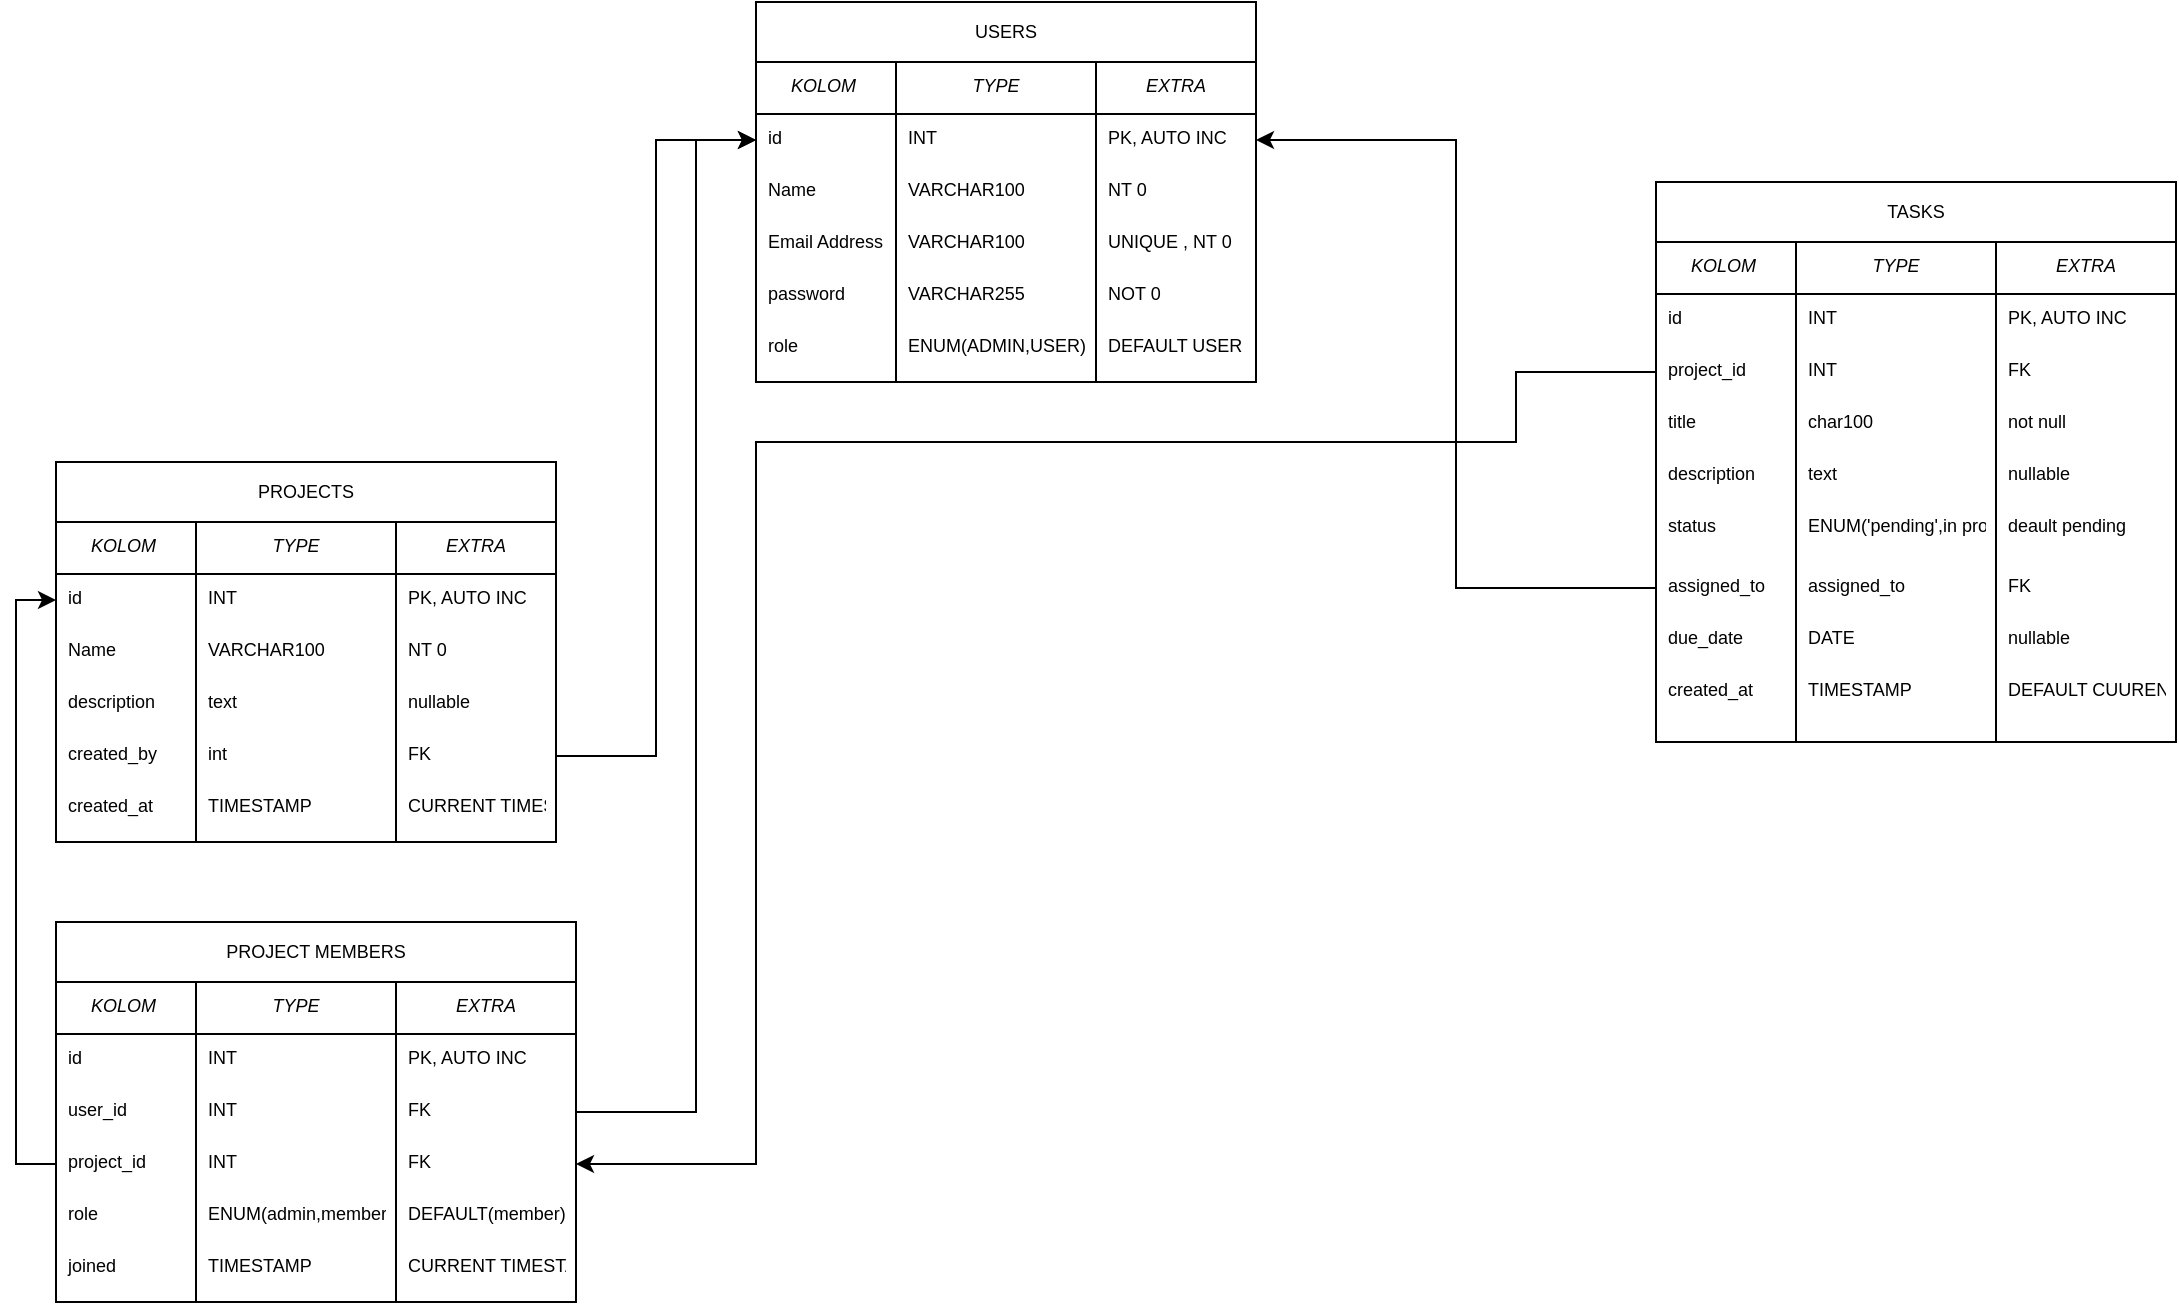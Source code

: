 <mxfile version="25.0.3">
  <diagram id="C5RBs43oDa-KdzZeNtuy" name="Page-1">
    <mxGraphModel dx="1221" dy="759" grid="1" gridSize="10" guides="1" tooltips="1" connect="1" arrows="1" fold="1" page="1" pageScale="1" pageWidth="1169" pageHeight="827" math="0" shadow="0">
      <root>
        <mxCell id="WIyWlLk6GJQsqaUBKTNV-0" />
        <mxCell id="WIyWlLk6GJQsqaUBKTNV-1" parent="WIyWlLk6GJQsqaUBKTNV-0" />
        <mxCell id="zkfFHV4jXpPFQw0GAbJ--0" value="KOLOM " style="swimlane;fontStyle=2;align=center;verticalAlign=top;childLayout=stackLayout;horizontal=1;startSize=26;horizontalStack=0;resizeParent=1;resizeLast=0;collapsible=1;marginBottom=0;rounded=0;shadow=0;strokeWidth=1;fontSize=9;" parent="WIyWlLk6GJQsqaUBKTNV-1" vertex="1">
          <mxGeometry x="400" y="30" width="70" height="160" as="geometry">
            <mxRectangle x="230" y="140" width="160" height="26" as="alternateBounds" />
          </mxGeometry>
        </mxCell>
        <mxCell id="zkfFHV4jXpPFQw0GAbJ--2" value="id " style="text;align=left;verticalAlign=top;spacingLeft=4;spacingRight=4;overflow=hidden;rotatable=0;points=[[0,0.5],[1,0.5]];portConstraint=eastwest;rounded=0;shadow=0;html=0;fontSize=9;" parent="zkfFHV4jXpPFQw0GAbJ--0" vertex="1">
          <mxGeometry y="26" width="70" height="26" as="geometry" />
        </mxCell>
        <mxCell id="zkfFHV4jXpPFQw0GAbJ--1" value="Name" style="text;align=left;verticalAlign=top;spacingLeft=4;spacingRight=4;overflow=hidden;rotatable=0;points=[[0,0.5],[1,0.5]];portConstraint=eastwest;fontSize=9;" parent="zkfFHV4jXpPFQw0GAbJ--0" vertex="1">
          <mxGeometry y="52" width="70" height="26" as="geometry" />
        </mxCell>
        <mxCell id="zkfFHV4jXpPFQw0GAbJ--3" value="Email Address" style="text;align=left;verticalAlign=top;spacingLeft=4;spacingRight=4;overflow=hidden;rotatable=0;points=[[0,0.5],[1,0.5]];portConstraint=eastwest;rounded=0;shadow=0;html=0;fontSize=9;" parent="zkfFHV4jXpPFQw0GAbJ--0" vertex="1">
          <mxGeometry y="78" width="70" height="26" as="geometry" />
        </mxCell>
        <mxCell id="ckDCzY7KDUUQny6tUM5s-1" value="password" style="text;align=left;verticalAlign=top;spacingLeft=4;spacingRight=4;overflow=hidden;rotatable=0;points=[[0,0.5],[1,0.5]];portConstraint=eastwest;rounded=0;shadow=0;html=0;fontSize=9;" parent="zkfFHV4jXpPFQw0GAbJ--0" vertex="1">
          <mxGeometry y="104" width="70" height="26" as="geometry" />
        </mxCell>
        <mxCell id="ckDCzY7KDUUQny6tUM5s-2" value="role" style="text;align=left;verticalAlign=top;spacingLeft=4;spacingRight=4;overflow=hidden;rotatable=0;points=[[0,0.5],[1,0.5]];portConstraint=eastwest;rounded=0;shadow=0;html=0;fontSize=9;" parent="zkfFHV4jXpPFQw0GAbJ--0" vertex="1">
          <mxGeometry y="130" width="70" height="30" as="geometry" />
        </mxCell>
        <mxCell id="ckDCzY7KDUUQny6tUM5s-4" value="TYPE" style="swimlane;fontStyle=2;align=center;verticalAlign=top;childLayout=stackLayout;horizontal=1;startSize=26;horizontalStack=0;resizeParent=1;resizeLast=0;collapsible=1;marginBottom=0;rounded=0;shadow=0;strokeWidth=1;fontSize=9;" parent="WIyWlLk6GJQsqaUBKTNV-1" vertex="1">
          <mxGeometry x="470" y="30" width="100" height="160" as="geometry">
            <mxRectangle x="190" y="30" width="160" height="26" as="alternateBounds" />
          </mxGeometry>
        </mxCell>
        <mxCell id="ckDCzY7KDUUQny6tUM5s-5" value="INT" style="text;align=left;verticalAlign=top;spacingLeft=4;spacingRight=4;overflow=hidden;rotatable=0;points=[[0,0.5],[1,0.5]];portConstraint=eastwest;fontSize=9;" parent="ckDCzY7KDUUQny6tUM5s-4" vertex="1">
          <mxGeometry y="26" width="100" height="26" as="geometry" />
        </mxCell>
        <mxCell id="ckDCzY7KDUUQny6tUM5s-6" value="VARCHAR100" style="text;align=left;verticalAlign=top;spacingLeft=4;spacingRight=4;overflow=hidden;rotatable=0;points=[[0,0.5],[1,0.5]];portConstraint=eastwest;rounded=0;shadow=0;html=0;fontSize=9;" parent="ckDCzY7KDUUQny6tUM5s-4" vertex="1">
          <mxGeometry y="52" width="100" height="26" as="geometry" />
        </mxCell>
        <mxCell id="ckDCzY7KDUUQny6tUM5s-7" value="VARCHAR100" style="text;align=left;verticalAlign=top;spacingLeft=4;spacingRight=4;overflow=hidden;rotatable=0;points=[[0,0.5],[1,0.5]];portConstraint=eastwest;rounded=0;shadow=0;html=0;fontSize=9;" parent="ckDCzY7KDUUQny6tUM5s-4" vertex="1">
          <mxGeometry y="78" width="100" height="26" as="geometry" />
        </mxCell>
        <mxCell id="ckDCzY7KDUUQny6tUM5s-9" value="VARCHAR255" style="text;align=left;verticalAlign=top;spacingLeft=4;spacingRight=4;overflow=hidden;rotatable=0;points=[[0,0.5],[1,0.5]];portConstraint=eastwest;rounded=0;shadow=0;html=0;fontSize=9;" parent="ckDCzY7KDUUQny6tUM5s-4" vertex="1">
          <mxGeometry y="104" width="100" height="26" as="geometry" />
        </mxCell>
        <mxCell id="ckDCzY7KDUUQny6tUM5s-10" value="ENUM(ADMIN,USER)" style="text;align=left;verticalAlign=top;spacingLeft=4;spacingRight=4;overflow=hidden;rotatable=0;points=[[0,0.5],[1,0.5]];portConstraint=eastwest;rounded=0;shadow=0;html=0;fontSize=9;" parent="ckDCzY7KDUUQny6tUM5s-4" vertex="1">
          <mxGeometry y="130" width="100" height="26" as="geometry" />
        </mxCell>
        <mxCell id="ckDCzY7KDUUQny6tUM5s-12" value="USERS" style="rounded=0;whiteSpace=wrap;html=1;fontSize=9;" parent="WIyWlLk6GJQsqaUBKTNV-1" vertex="1">
          <mxGeometry x="400" width="250" height="30" as="geometry" />
        </mxCell>
        <mxCell id="ckDCzY7KDUUQny6tUM5s-13" value="EXTRA" style="swimlane;fontStyle=2;align=center;verticalAlign=top;childLayout=stackLayout;horizontal=1;startSize=26;horizontalStack=0;resizeParent=1;resizeLast=0;collapsible=1;marginBottom=0;rounded=0;shadow=0;strokeWidth=1;fontSize=9;" parent="WIyWlLk6GJQsqaUBKTNV-1" vertex="1">
          <mxGeometry x="570" y="30" width="80" height="160" as="geometry">
            <mxRectangle x="190" y="30" width="160" height="26" as="alternateBounds" />
          </mxGeometry>
        </mxCell>
        <mxCell id="ckDCzY7KDUUQny6tUM5s-14" value="PK, AUTO INC " style="text;align=left;verticalAlign=top;spacingLeft=4;spacingRight=4;overflow=hidden;rotatable=0;points=[[0,0.5],[1,0.5]];portConstraint=eastwest;fontSize=9;" parent="ckDCzY7KDUUQny6tUM5s-13" vertex="1">
          <mxGeometry y="26" width="80" height="26" as="geometry" />
        </mxCell>
        <mxCell id="ckDCzY7KDUUQny6tUM5s-15" value="NT 0" style="text;align=left;verticalAlign=top;spacingLeft=4;spacingRight=4;overflow=hidden;rotatable=0;points=[[0,0.5],[1,0.5]];portConstraint=eastwest;rounded=0;shadow=0;html=0;fontSize=9;" parent="ckDCzY7KDUUQny6tUM5s-13" vertex="1">
          <mxGeometry y="52" width="80" height="26" as="geometry" />
        </mxCell>
        <mxCell id="ckDCzY7KDUUQny6tUM5s-16" value="UNIQUE , NT 0" style="text;align=left;verticalAlign=top;spacingLeft=4;spacingRight=4;overflow=hidden;rotatable=0;points=[[0,0.5],[1,0.5]];portConstraint=eastwest;rounded=0;shadow=0;html=0;fontSize=9;" parent="ckDCzY7KDUUQny6tUM5s-13" vertex="1">
          <mxGeometry y="78" width="80" height="26" as="geometry" />
        </mxCell>
        <mxCell id="ckDCzY7KDUUQny6tUM5s-17" value="NOT 0" style="text;align=left;verticalAlign=top;spacingLeft=4;spacingRight=4;overflow=hidden;rotatable=0;points=[[0,0.5],[1,0.5]];portConstraint=eastwest;rounded=0;shadow=0;html=0;fontSize=9;" parent="ckDCzY7KDUUQny6tUM5s-13" vertex="1">
          <mxGeometry y="104" width="80" height="26" as="geometry" />
        </mxCell>
        <mxCell id="ckDCzY7KDUUQny6tUM5s-18" value="DEFAULT USER" style="text;align=left;verticalAlign=top;spacingLeft=4;spacingRight=4;overflow=hidden;rotatable=0;points=[[0,0.5],[1,0.5]];portConstraint=eastwest;rounded=0;shadow=0;html=0;fontSize=9;" parent="ckDCzY7KDUUQny6tUM5s-13" vertex="1">
          <mxGeometry y="130" width="80" height="26" as="geometry" />
        </mxCell>
        <mxCell id="ckDCzY7KDUUQny6tUM5s-19" value="KOLOM " style="swimlane;fontStyle=2;align=center;verticalAlign=top;childLayout=stackLayout;horizontal=1;startSize=26;horizontalStack=0;resizeParent=1;resizeLast=0;collapsible=1;marginBottom=0;rounded=0;shadow=0;strokeWidth=1;fontSize=9;" parent="WIyWlLk6GJQsqaUBKTNV-1" vertex="1">
          <mxGeometry x="50" y="260" width="70" height="160" as="geometry">
            <mxRectangle x="230" y="140" width="160" height="26" as="alternateBounds" />
          </mxGeometry>
        </mxCell>
        <mxCell id="ckDCzY7KDUUQny6tUM5s-20" value="id " style="text;align=left;verticalAlign=top;spacingLeft=4;spacingRight=4;overflow=hidden;rotatable=0;points=[[0,0.5],[1,0.5]];portConstraint=eastwest;rounded=0;shadow=0;html=0;fontSize=9;" parent="ckDCzY7KDUUQny6tUM5s-19" vertex="1">
          <mxGeometry y="26" width="70" height="26" as="geometry" />
        </mxCell>
        <mxCell id="ckDCzY7KDUUQny6tUM5s-21" value="Name" style="text;align=left;verticalAlign=top;spacingLeft=4;spacingRight=4;overflow=hidden;rotatable=0;points=[[0,0.5],[1,0.5]];portConstraint=eastwest;fontSize=9;" parent="ckDCzY7KDUUQny6tUM5s-19" vertex="1">
          <mxGeometry y="52" width="70" height="26" as="geometry" />
        </mxCell>
        <mxCell id="ckDCzY7KDUUQny6tUM5s-22" value="description" style="text;align=left;verticalAlign=top;spacingLeft=4;spacingRight=4;overflow=hidden;rotatable=0;points=[[0,0.5],[1,0.5]];portConstraint=eastwest;rounded=0;shadow=0;html=0;fontSize=9;" parent="ckDCzY7KDUUQny6tUM5s-19" vertex="1">
          <mxGeometry y="78" width="70" height="26" as="geometry" />
        </mxCell>
        <mxCell id="ckDCzY7KDUUQny6tUM5s-23" value="created_by" style="text;align=left;verticalAlign=top;spacingLeft=4;spacingRight=4;overflow=hidden;rotatable=0;points=[[0,0.5],[1,0.5]];portConstraint=eastwest;rounded=0;shadow=0;html=0;fontSize=9;" parent="ckDCzY7KDUUQny6tUM5s-19" vertex="1">
          <mxGeometry y="104" width="70" height="26" as="geometry" />
        </mxCell>
        <mxCell id="ckDCzY7KDUUQny6tUM5s-24" value="created_at" style="text;align=left;verticalAlign=top;spacingLeft=4;spacingRight=4;overflow=hidden;rotatable=0;points=[[0,0.5],[1,0.5]];portConstraint=eastwest;rounded=0;shadow=0;html=0;fontSize=9;" parent="ckDCzY7KDUUQny6tUM5s-19" vertex="1">
          <mxGeometry y="130" width="70" height="30" as="geometry" />
        </mxCell>
        <mxCell id="ckDCzY7KDUUQny6tUM5s-25" value="TYPE" style="swimlane;fontStyle=2;align=center;verticalAlign=top;childLayout=stackLayout;horizontal=1;startSize=26;horizontalStack=0;resizeParent=1;resizeLast=0;collapsible=1;marginBottom=0;rounded=0;shadow=0;strokeWidth=1;fontSize=9;" parent="WIyWlLk6GJQsqaUBKTNV-1" vertex="1">
          <mxGeometry x="120" y="260" width="100" height="160" as="geometry">
            <mxRectangle x="190" y="30" width="160" height="26" as="alternateBounds" />
          </mxGeometry>
        </mxCell>
        <mxCell id="ckDCzY7KDUUQny6tUM5s-26" value="INT" style="text;align=left;verticalAlign=top;spacingLeft=4;spacingRight=4;overflow=hidden;rotatable=0;points=[[0,0.5],[1,0.5]];portConstraint=eastwest;fontSize=9;" parent="ckDCzY7KDUUQny6tUM5s-25" vertex="1">
          <mxGeometry y="26" width="100" height="26" as="geometry" />
        </mxCell>
        <mxCell id="ckDCzY7KDUUQny6tUM5s-27" value="VARCHAR100" style="text;align=left;verticalAlign=top;spacingLeft=4;spacingRight=4;overflow=hidden;rotatable=0;points=[[0,0.5],[1,0.5]];portConstraint=eastwest;rounded=0;shadow=0;html=0;fontSize=9;" parent="ckDCzY7KDUUQny6tUM5s-25" vertex="1">
          <mxGeometry y="52" width="100" height="26" as="geometry" />
        </mxCell>
        <mxCell id="ckDCzY7KDUUQny6tUM5s-28" value="text" style="text;align=left;verticalAlign=top;spacingLeft=4;spacingRight=4;overflow=hidden;rotatable=0;points=[[0,0.5],[1,0.5]];portConstraint=eastwest;rounded=0;shadow=0;html=0;fontSize=9;" parent="ckDCzY7KDUUQny6tUM5s-25" vertex="1">
          <mxGeometry y="78" width="100" height="26" as="geometry" />
        </mxCell>
        <mxCell id="ckDCzY7KDUUQny6tUM5s-29" value="int" style="text;align=left;verticalAlign=top;spacingLeft=4;spacingRight=4;overflow=hidden;rotatable=0;points=[[0,0.5],[1,0.5]];portConstraint=eastwest;rounded=0;shadow=0;html=0;fontSize=9;" parent="ckDCzY7KDUUQny6tUM5s-25" vertex="1">
          <mxGeometry y="104" width="100" height="26" as="geometry" />
        </mxCell>
        <mxCell id="ckDCzY7KDUUQny6tUM5s-30" value="TIMESTAMP" style="text;align=left;verticalAlign=top;spacingLeft=4;spacingRight=4;overflow=hidden;rotatable=0;points=[[0,0.5],[1,0.5]];portConstraint=eastwest;rounded=0;shadow=0;html=0;fontSize=9;" parent="ckDCzY7KDUUQny6tUM5s-25" vertex="1">
          <mxGeometry y="130" width="100" height="26" as="geometry" />
        </mxCell>
        <mxCell id="ckDCzY7KDUUQny6tUM5s-31" value="PROJECTS" style="rounded=0;whiteSpace=wrap;html=1;fontSize=9;" parent="WIyWlLk6GJQsqaUBKTNV-1" vertex="1">
          <mxGeometry x="50" y="230" width="250" height="30" as="geometry" />
        </mxCell>
        <mxCell id="ckDCzY7KDUUQny6tUM5s-32" value="EXTRA" style="swimlane;fontStyle=2;align=center;verticalAlign=top;childLayout=stackLayout;horizontal=1;startSize=26;horizontalStack=0;resizeParent=1;resizeLast=0;collapsible=1;marginBottom=0;rounded=0;shadow=0;strokeWidth=1;fontSize=9;" parent="WIyWlLk6GJQsqaUBKTNV-1" vertex="1">
          <mxGeometry x="220" y="260" width="80" height="160" as="geometry">
            <mxRectangle x="190" y="30" width="160" height="26" as="alternateBounds" />
          </mxGeometry>
        </mxCell>
        <mxCell id="ckDCzY7KDUUQny6tUM5s-33" value="PK, AUTO INC " style="text;align=left;verticalAlign=top;spacingLeft=4;spacingRight=4;overflow=hidden;rotatable=0;points=[[0,0.5],[1,0.5]];portConstraint=eastwest;fontSize=9;" parent="ckDCzY7KDUUQny6tUM5s-32" vertex="1">
          <mxGeometry y="26" width="80" height="26" as="geometry" />
        </mxCell>
        <mxCell id="ckDCzY7KDUUQny6tUM5s-34" value="NT 0" style="text;align=left;verticalAlign=top;spacingLeft=4;spacingRight=4;overflow=hidden;rotatable=0;points=[[0,0.5],[1,0.5]];portConstraint=eastwest;rounded=0;shadow=0;html=0;fontSize=9;" parent="ckDCzY7KDUUQny6tUM5s-32" vertex="1">
          <mxGeometry y="52" width="80" height="26" as="geometry" />
        </mxCell>
        <mxCell id="ckDCzY7KDUUQny6tUM5s-35" value="nullable" style="text;align=left;verticalAlign=top;spacingLeft=4;spacingRight=4;overflow=hidden;rotatable=0;points=[[0,0.5],[1,0.5]];portConstraint=eastwest;rounded=0;shadow=0;html=0;fontSize=9;" parent="ckDCzY7KDUUQny6tUM5s-32" vertex="1">
          <mxGeometry y="78" width="80" height="26" as="geometry" />
        </mxCell>
        <mxCell id="ckDCzY7KDUUQny6tUM5s-36" value="FK" style="text;align=left;verticalAlign=top;spacingLeft=4;spacingRight=4;overflow=hidden;rotatable=0;points=[[0,0.5],[1,0.5]];portConstraint=eastwest;rounded=0;shadow=0;html=0;fontSize=9;" parent="ckDCzY7KDUUQny6tUM5s-32" vertex="1">
          <mxGeometry y="104" width="80" height="26" as="geometry" />
        </mxCell>
        <mxCell id="ckDCzY7KDUUQny6tUM5s-37" value="CURRENT TIMESTAMP" style="text;align=left;verticalAlign=top;spacingLeft=4;spacingRight=4;overflow=hidden;rotatable=0;points=[[0,0.5],[1,0.5]];portConstraint=eastwest;rounded=0;shadow=0;html=0;fontSize=9;" parent="ckDCzY7KDUUQny6tUM5s-32" vertex="1">
          <mxGeometry y="130" width="80" height="26" as="geometry" />
        </mxCell>
        <mxCell id="ckDCzY7KDUUQny6tUM5s-38" style="edgeStyle=orthogonalEdgeStyle;rounded=0;orthogonalLoop=1;jettySize=auto;html=1;exitX=1;exitY=0.5;exitDx=0;exitDy=0;entryX=0;entryY=0.5;entryDx=0;entryDy=0;" parent="WIyWlLk6GJQsqaUBKTNV-1" source="ckDCzY7KDUUQny6tUM5s-36" target="zkfFHV4jXpPFQw0GAbJ--2" edge="1">
          <mxGeometry relative="1" as="geometry" />
        </mxCell>
        <mxCell id="MGGpjSPOR5STw83qE6HU-0" value="KOLOM " style="swimlane;fontStyle=2;align=center;verticalAlign=top;childLayout=stackLayout;horizontal=1;startSize=26;horizontalStack=0;resizeParent=1;resizeLast=0;collapsible=1;marginBottom=0;rounded=0;shadow=0;strokeWidth=1;fontSize=9;" parent="WIyWlLk6GJQsqaUBKTNV-1" vertex="1">
          <mxGeometry x="50" y="490" width="70" height="160" as="geometry">
            <mxRectangle x="230" y="140" width="160" height="26" as="alternateBounds" />
          </mxGeometry>
        </mxCell>
        <mxCell id="MGGpjSPOR5STw83qE6HU-1" value="id " style="text;align=left;verticalAlign=top;spacingLeft=4;spacingRight=4;overflow=hidden;rotatable=0;points=[[0,0.5],[1,0.5]];portConstraint=eastwest;rounded=0;shadow=0;html=0;fontSize=9;" parent="MGGpjSPOR5STw83qE6HU-0" vertex="1">
          <mxGeometry y="26" width="70" height="26" as="geometry" />
        </mxCell>
        <mxCell id="MGGpjSPOR5STw83qE6HU-2" value="user_id" style="text;align=left;verticalAlign=top;spacingLeft=4;spacingRight=4;overflow=hidden;rotatable=0;points=[[0,0.5],[1,0.5]];portConstraint=eastwest;fontSize=9;" parent="MGGpjSPOR5STw83qE6HU-0" vertex="1">
          <mxGeometry y="52" width="70" height="26" as="geometry" />
        </mxCell>
        <mxCell id="MGGpjSPOR5STw83qE6HU-3" value="project_id" style="text;align=left;verticalAlign=top;spacingLeft=4;spacingRight=4;overflow=hidden;rotatable=0;points=[[0,0.5],[1,0.5]];portConstraint=eastwest;rounded=0;shadow=0;html=0;fontSize=9;" parent="MGGpjSPOR5STw83qE6HU-0" vertex="1">
          <mxGeometry y="78" width="70" height="26" as="geometry" />
        </mxCell>
        <mxCell id="MGGpjSPOR5STw83qE6HU-4" value="role" style="text;align=left;verticalAlign=top;spacingLeft=4;spacingRight=4;overflow=hidden;rotatable=0;points=[[0,0.5],[1,0.5]];portConstraint=eastwest;rounded=0;shadow=0;html=0;fontSize=9;" parent="MGGpjSPOR5STw83qE6HU-0" vertex="1">
          <mxGeometry y="104" width="70" height="26" as="geometry" />
        </mxCell>
        <mxCell id="MGGpjSPOR5STw83qE6HU-5" value="joined" style="text;align=left;verticalAlign=top;spacingLeft=4;spacingRight=4;overflow=hidden;rotatable=0;points=[[0,0.5],[1,0.5]];portConstraint=eastwest;rounded=0;shadow=0;html=0;fontSize=9;" parent="MGGpjSPOR5STw83qE6HU-0" vertex="1">
          <mxGeometry y="130" width="70" height="30" as="geometry" />
        </mxCell>
        <mxCell id="MGGpjSPOR5STw83qE6HU-6" value="TYPE" style="swimlane;fontStyle=2;align=center;verticalAlign=top;childLayout=stackLayout;horizontal=1;startSize=26;horizontalStack=0;resizeParent=1;resizeLast=0;collapsible=1;marginBottom=0;rounded=0;shadow=0;strokeWidth=1;fontSize=9;" parent="WIyWlLk6GJQsqaUBKTNV-1" vertex="1">
          <mxGeometry x="120" y="490" width="100" height="160" as="geometry">
            <mxRectangle x="190" y="30" width="160" height="26" as="alternateBounds" />
          </mxGeometry>
        </mxCell>
        <mxCell id="MGGpjSPOR5STw83qE6HU-7" value="INT" style="text;align=left;verticalAlign=top;spacingLeft=4;spacingRight=4;overflow=hidden;rotatable=0;points=[[0,0.5],[1,0.5]];portConstraint=eastwest;fontSize=9;" parent="MGGpjSPOR5STw83qE6HU-6" vertex="1">
          <mxGeometry y="26" width="100" height="26" as="geometry" />
        </mxCell>
        <mxCell id="MGGpjSPOR5STw83qE6HU-8" value="INT" style="text;align=left;verticalAlign=top;spacingLeft=4;spacingRight=4;overflow=hidden;rotatable=0;points=[[0,0.5],[1,0.5]];portConstraint=eastwest;rounded=0;shadow=0;html=0;fontSize=9;" parent="MGGpjSPOR5STw83qE6HU-6" vertex="1">
          <mxGeometry y="52" width="100" height="26" as="geometry" />
        </mxCell>
        <mxCell id="MGGpjSPOR5STw83qE6HU-9" value="INT" style="text;align=left;verticalAlign=top;spacingLeft=4;spacingRight=4;overflow=hidden;rotatable=0;points=[[0,0.5],[1,0.5]];portConstraint=eastwest;rounded=0;shadow=0;html=0;fontSize=9;" parent="MGGpjSPOR5STw83qE6HU-6" vertex="1">
          <mxGeometry y="78" width="100" height="26" as="geometry" />
        </mxCell>
        <mxCell id="MGGpjSPOR5STw83qE6HU-10" value="ENUM(admin,member)" style="text;align=left;verticalAlign=top;spacingLeft=4;spacingRight=4;overflow=hidden;rotatable=0;points=[[0,0.5],[1,0.5]];portConstraint=eastwest;rounded=0;shadow=0;html=0;fontSize=9;" parent="MGGpjSPOR5STw83qE6HU-6" vertex="1">
          <mxGeometry y="104" width="100" height="26" as="geometry" />
        </mxCell>
        <mxCell id="MGGpjSPOR5STw83qE6HU-11" value="TIMESTAMP" style="text;align=left;verticalAlign=top;spacingLeft=4;spacingRight=4;overflow=hidden;rotatable=0;points=[[0,0.5],[1,0.5]];portConstraint=eastwest;rounded=0;shadow=0;html=0;fontSize=9;" parent="MGGpjSPOR5STw83qE6HU-6" vertex="1">
          <mxGeometry y="130" width="100" height="26" as="geometry" />
        </mxCell>
        <mxCell id="MGGpjSPOR5STw83qE6HU-12" value="PROJECT MEMBERS" style="rounded=0;whiteSpace=wrap;html=1;fontSize=9;" parent="WIyWlLk6GJQsqaUBKTNV-1" vertex="1">
          <mxGeometry x="50" y="460" width="260" height="30" as="geometry" />
        </mxCell>
        <mxCell id="MGGpjSPOR5STw83qE6HU-13" value="EXTRA" style="swimlane;fontStyle=2;align=center;verticalAlign=top;childLayout=stackLayout;horizontal=1;startSize=26;horizontalStack=0;resizeParent=1;resizeLast=0;collapsible=1;marginBottom=0;rounded=0;shadow=0;strokeWidth=1;fontSize=9;" parent="WIyWlLk6GJQsqaUBKTNV-1" vertex="1">
          <mxGeometry x="220" y="490" width="90" height="160" as="geometry">
            <mxRectangle x="190" y="30" width="160" height="26" as="alternateBounds" />
          </mxGeometry>
        </mxCell>
        <mxCell id="MGGpjSPOR5STw83qE6HU-14" value="PK, AUTO INC " style="text;align=left;verticalAlign=top;spacingLeft=4;spacingRight=4;overflow=hidden;rotatable=0;points=[[0,0.5],[1,0.5]];portConstraint=eastwest;fontSize=9;" parent="MGGpjSPOR5STw83qE6HU-13" vertex="1">
          <mxGeometry y="26" width="90" height="26" as="geometry" />
        </mxCell>
        <mxCell id="MGGpjSPOR5STw83qE6HU-15" value="FK" style="text;align=left;verticalAlign=top;spacingLeft=4;spacingRight=4;overflow=hidden;rotatable=0;points=[[0,0.5],[1,0.5]];portConstraint=eastwest;rounded=0;shadow=0;html=0;fontSize=9;" parent="MGGpjSPOR5STw83qE6HU-13" vertex="1">
          <mxGeometry y="52" width="90" height="26" as="geometry" />
        </mxCell>
        <mxCell id="MGGpjSPOR5STw83qE6HU-16" value="FK" style="text;align=left;verticalAlign=top;spacingLeft=4;spacingRight=4;overflow=hidden;rotatable=0;points=[[0,0.5],[1,0.5]];portConstraint=eastwest;rounded=0;shadow=0;html=0;fontSize=9;" parent="MGGpjSPOR5STw83qE6HU-13" vertex="1">
          <mxGeometry y="78" width="90" height="26" as="geometry" />
        </mxCell>
        <mxCell id="MGGpjSPOR5STw83qE6HU-17" value="DEFAULT(member)" style="text;align=left;verticalAlign=top;spacingLeft=4;spacingRight=4;overflow=hidden;rotatable=0;points=[[0,0.5],[1,0.5]];portConstraint=eastwest;rounded=0;shadow=0;html=0;fontSize=9;" parent="MGGpjSPOR5STw83qE6HU-13" vertex="1">
          <mxGeometry y="104" width="90" height="26" as="geometry" />
        </mxCell>
        <mxCell id="MGGpjSPOR5STw83qE6HU-18" value="CURRENT TIMESTAMP" style="text;align=left;verticalAlign=top;spacingLeft=4;spacingRight=4;overflow=hidden;rotatable=0;points=[[0,0.5],[1,0.5]];portConstraint=eastwest;rounded=0;shadow=0;html=0;fontSize=9;" parent="MGGpjSPOR5STw83qE6HU-13" vertex="1">
          <mxGeometry y="130" width="90" height="26" as="geometry" />
        </mxCell>
        <mxCell id="MGGpjSPOR5STw83qE6HU-19" style="edgeStyle=orthogonalEdgeStyle;rounded=0;orthogonalLoop=1;jettySize=auto;html=1;exitX=1;exitY=0.5;exitDx=0;exitDy=0;entryX=0;entryY=0.5;entryDx=0;entryDy=0;" parent="WIyWlLk6GJQsqaUBKTNV-1" source="MGGpjSPOR5STw83qE6HU-15" target="zkfFHV4jXpPFQw0GAbJ--2" edge="1">
          <mxGeometry relative="1" as="geometry">
            <Array as="points">
              <mxPoint x="370" y="555" />
              <mxPoint x="370" y="69" />
            </Array>
          </mxGeometry>
        </mxCell>
        <mxCell id="MGGpjSPOR5STw83qE6HU-20" style="edgeStyle=orthogonalEdgeStyle;rounded=0;orthogonalLoop=1;jettySize=auto;html=1;exitX=0;exitY=0.5;exitDx=0;exitDy=0;entryX=0;entryY=0.5;entryDx=0;entryDy=0;" parent="WIyWlLk6GJQsqaUBKTNV-1" source="MGGpjSPOR5STw83qE6HU-3" target="ckDCzY7KDUUQny6tUM5s-20" edge="1">
          <mxGeometry relative="1" as="geometry" />
        </mxCell>
        <mxCell id="MGGpjSPOR5STw83qE6HU-21" value="KOLOM " style="swimlane;fontStyle=2;align=center;verticalAlign=top;childLayout=stackLayout;horizontal=1;startSize=26;horizontalStack=0;resizeParent=1;resizeLast=0;collapsible=1;marginBottom=0;rounded=0;shadow=0;strokeWidth=1;fontSize=9;" parent="WIyWlLk6GJQsqaUBKTNV-1" vertex="1">
          <mxGeometry x="850" y="120" width="70" height="250" as="geometry">
            <mxRectangle x="230" y="140" width="160" height="26" as="alternateBounds" />
          </mxGeometry>
        </mxCell>
        <mxCell id="MGGpjSPOR5STw83qE6HU-22" value="id " style="text;align=left;verticalAlign=top;spacingLeft=4;spacingRight=4;overflow=hidden;rotatable=0;points=[[0,0.5],[1,0.5]];portConstraint=eastwest;rounded=0;shadow=0;html=0;fontSize=9;" parent="MGGpjSPOR5STw83qE6HU-21" vertex="1">
          <mxGeometry y="26" width="70" height="26" as="geometry" />
        </mxCell>
        <mxCell id="MGGpjSPOR5STw83qE6HU-23" value="project_id" style="text;align=left;verticalAlign=top;spacingLeft=4;spacingRight=4;overflow=hidden;rotatable=0;points=[[0,0.5],[1,0.5]];portConstraint=eastwest;fontSize=9;" parent="MGGpjSPOR5STw83qE6HU-21" vertex="1">
          <mxGeometry y="52" width="70" height="26" as="geometry" />
        </mxCell>
        <mxCell id="MGGpjSPOR5STw83qE6HU-24" value="title" style="text;align=left;verticalAlign=top;spacingLeft=4;spacingRight=4;overflow=hidden;rotatable=0;points=[[0,0.5],[1,0.5]];portConstraint=eastwest;rounded=0;shadow=0;html=0;fontSize=9;" parent="MGGpjSPOR5STw83qE6HU-21" vertex="1">
          <mxGeometry y="78" width="70" height="26" as="geometry" />
        </mxCell>
        <mxCell id="MGGpjSPOR5STw83qE6HU-25" value="description" style="text;align=left;verticalAlign=top;spacingLeft=4;spacingRight=4;overflow=hidden;rotatable=0;points=[[0,0.5],[1,0.5]];portConstraint=eastwest;rounded=0;shadow=0;html=0;fontSize=9;" parent="MGGpjSPOR5STw83qE6HU-21" vertex="1">
          <mxGeometry y="104" width="70" height="26" as="geometry" />
        </mxCell>
        <mxCell id="MGGpjSPOR5STw83qE6HU-26" value="status" style="text;align=left;verticalAlign=top;spacingLeft=4;spacingRight=4;overflow=hidden;rotatable=0;points=[[0,0.5],[1,0.5]];portConstraint=eastwest;rounded=0;shadow=0;html=0;fontSize=9;" parent="MGGpjSPOR5STw83qE6HU-21" vertex="1">
          <mxGeometry y="130" width="70" height="30" as="geometry" />
        </mxCell>
        <mxCell id="MGGpjSPOR5STw83qE6HU-42" value="assigned_to" style="text;align=left;verticalAlign=top;spacingLeft=4;spacingRight=4;overflow=hidden;rotatable=0;points=[[0,0.5],[1,0.5]];portConstraint=eastwest;rounded=0;shadow=0;html=0;fontSize=9;" parent="MGGpjSPOR5STw83qE6HU-21" vertex="1">
          <mxGeometry y="160" width="70" height="26" as="geometry" />
        </mxCell>
        <mxCell id="MGGpjSPOR5STw83qE6HU-46" value="due_date" style="text;align=left;verticalAlign=top;spacingLeft=4;spacingRight=4;overflow=hidden;rotatable=0;points=[[0,0.5],[1,0.5]];portConstraint=eastwest;rounded=0;shadow=0;html=0;fontSize=9;" parent="MGGpjSPOR5STw83qE6HU-21" vertex="1">
          <mxGeometry y="186" width="70" height="26" as="geometry" />
        </mxCell>
        <mxCell id="MGGpjSPOR5STw83qE6HU-49" value="created_at" style="text;align=left;verticalAlign=top;spacingLeft=4;spacingRight=4;overflow=hidden;rotatable=0;points=[[0,0.5],[1,0.5]];portConstraint=eastwest;rounded=0;shadow=0;html=0;fontSize=9;" parent="MGGpjSPOR5STw83qE6HU-21" vertex="1">
          <mxGeometry y="212" width="70" height="26" as="geometry" />
        </mxCell>
        <mxCell id="MGGpjSPOR5STw83qE6HU-27" value="TYPE" style="swimlane;fontStyle=2;align=center;verticalAlign=top;childLayout=stackLayout;horizontal=1;startSize=26;horizontalStack=0;resizeParent=1;resizeLast=0;collapsible=1;marginBottom=0;rounded=0;shadow=0;strokeWidth=1;fontSize=9;" parent="WIyWlLk6GJQsqaUBKTNV-1" vertex="1">
          <mxGeometry x="920" y="120" width="100" height="250" as="geometry">
            <mxRectangle x="190" y="30" width="160" height="26" as="alternateBounds" />
          </mxGeometry>
        </mxCell>
        <mxCell id="MGGpjSPOR5STw83qE6HU-28" value="INT" style="text;align=left;verticalAlign=top;spacingLeft=4;spacingRight=4;overflow=hidden;rotatable=0;points=[[0,0.5],[1,0.5]];portConstraint=eastwest;fontSize=9;" parent="MGGpjSPOR5STw83qE6HU-27" vertex="1">
          <mxGeometry y="26" width="100" height="26" as="geometry" />
        </mxCell>
        <mxCell id="MGGpjSPOR5STw83qE6HU-29" value="INT" style="text;align=left;verticalAlign=top;spacingLeft=4;spacingRight=4;overflow=hidden;rotatable=0;points=[[0,0.5],[1,0.5]];portConstraint=eastwest;rounded=0;shadow=0;html=0;fontSize=9;" parent="MGGpjSPOR5STw83qE6HU-27" vertex="1">
          <mxGeometry y="52" width="100" height="26" as="geometry" />
        </mxCell>
        <mxCell id="MGGpjSPOR5STw83qE6HU-30" value="char100" style="text;align=left;verticalAlign=top;spacingLeft=4;spacingRight=4;overflow=hidden;rotatable=0;points=[[0,0.5],[1,0.5]];portConstraint=eastwest;rounded=0;shadow=0;html=0;fontSize=9;" parent="MGGpjSPOR5STw83qE6HU-27" vertex="1">
          <mxGeometry y="78" width="100" height="26" as="geometry" />
        </mxCell>
        <mxCell id="MGGpjSPOR5STw83qE6HU-31" value="text" style="text;align=left;verticalAlign=top;spacingLeft=4;spacingRight=4;overflow=hidden;rotatable=0;points=[[0,0.5],[1,0.5]];portConstraint=eastwest;rounded=0;shadow=0;html=0;fontSize=9;" parent="MGGpjSPOR5STw83qE6HU-27" vertex="1">
          <mxGeometry y="104" width="100" height="26" as="geometry" />
        </mxCell>
        <mxCell id="MGGpjSPOR5STw83qE6HU-32" value="ENUM(&#39;pending&#39;,in progres)" style="text;align=left;verticalAlign=top;spacingLeft=4;spacingRight=4;overflow=hidden;rotatable=0;points=[[0,0.5],[1,0.5]];portConstraint=eastwest;rounded=0;shadow=0;html=0;fontSize=9;" parent="MGGpjSPOR5STw83qE6HU-27" vertex="1">
          <mxGeometry y="130" width="100" height="30" as="geometry" />
        </mxCell>
        <mxCell id="MGGpjSPOR5STw83qE6HU-43" value="assigned_to" style="text;align=left;verticalAlign=top;spacingLeft=4;spacingRight=4;overflow=hidden;rotatable=0;points=[[0,0.5],[1,0.5]];portConstraint=eastwest;rounded=0;shadow=0;html=0;fontSize=9;" parent="MGGpjSPOR5STw83qE6HU-27" vertex="1">
          <mxGeometry y="160" width="100" height="26" as="geometry" />
        </mxCell>
        <mxCell id="MGGpjSPOR5STw83qE6HU-47" value="DATE" style="text;align=left;verticalAlign=top;spacingLeft=4;spacingRight=4;overflow=hidden;rotatable=0;points=[[0,0.5],[1,0.5]];portConstraint=eastwest;rounded=0;shadow=0;html=0;fontSize=9;" parent="MGGpjSPOR5STw83qE6HU-27" vertex="1">
          <mxGeometry y="186" width="100" height="26" as="geometry" />
        </mxCell>
        <mxCell id="MGGpjSPOR5STw83qE6HU-50" value="TIMESTAMP" style="text;align=left;verticalAlign=top;spacingLeft=4;spacingRight=4;overflow=hidden;rotatable=0;points=[[0,0.5],[1,0.5]];portConstraint=eastwest;rounded=0;shadow=0;html=0;fontSize=9;" parent="MGGpjSPOR5STw83qE6HU-27" vertex="1">
          <mxGeometry y="212" width="100" height="26" as="geometry" />
        </mxCell>
        <mxCell id="MGGpjSPOR5STw83qE6HU-33" value="TASKS" style="rounded=0;whiteSpace=wrap;html=1;fontSize=9;" parent="WIyWlLk6GJQsqaUBKTNV-1" vertex="1">
          <mxGeometry x="850" y="90" width="260" height="30" as="geometry" />
        </mxCell>
        <mxCell id="MGGpjSPOR5STw83qE6HU-34" value="EXTRA" style="swimlane;fontStyle=2;align=center;verticalAlign=top;childLayout=stackLayout;horizontal=1;startSize=26;horizontalStack=0;resizeParent=1;resizeLast=0;collapsible=1;marginBottom=0;rounded=0;shadow=0;strokeWidth=1;fontSize=9;" parent="WIyWlLk6GJQsqaUBKTNV-1" vertex="1">
          <mxGeometry x="1020" y="120" width="90" height="250" as="geometry">
            <mxRectangle x="190" y="30" width="160" height="26" as="alternateBounds" />
          </mxGeometry>
        </mxCell>
        <mxCell id="MGGpjSPOR5STw83qE6HU-35" value="PK, AUTO INC " style="text;align=left;verticalAlign=top;spacingLeft=4;spacingRight=4;overflow=hidden;rotatable=0;points=[[0,0.5],[1,0.5]];portConstraint=eastwest;fontSize=9;" parent="MGGpjSPOR5STw83qE6HU-34" vertex="1">
          <mxGeometry y="26" width="90" height="26" as="geometry" />
        </mxCell>
        <mxCell id="MGGpjSPOR5STw83qE6HU-36" value="FK" style="text;align=left;verticalAlign=top;spacingLeft=4;spacingRight=4;overflow=hidden;rotatable=0;points=[[0,0.5],[1,0.5]];portConstraint=eastwest;rounded=0;shadow=0;html=0;fontSize=9;" parent="MGGpjSPOR5STw83qE6HU-34" vertex="1">
          <mxGeometry y="52" width="90" height="26" as="geometry" />
        </mxCell>
        <mxCell id="MGGpjSPOR5STw83qE6HU-37" value="not null" style="text;align=left;verticalAlign=top;spacingLeft=4;spacingRight=4;overflow=hidden;rotatable=0;points=[[0,0.5],[1,0.5]];portConstraint=eastwest;rounded=0;shadow=0;html=0;fontSize=9;" parent="MGGpjSPOR5STw83qE6HU-34" vertex="1">
          <mxGeometry y="78" width="90" height="26" as="geometry" />
        </mxCell>
        <mxCell id="MGGpjSPOR5STw83qE6HU-38" value="nullable" style="text;align=left;verticalAlign=top;spacingLeft=4;spacingRight=4;overflow=hidden;rotatable=0;points=[[0,0.5],[1,0.5]];portConstraint=eastwest;rounded=0;shadow=0;html=0;fontSize=9;" parent="MGGpjSPOR5STw83qE6HU-34" vertex="1">
          <mxGeometry y="104" width="90" height="26" as="geometry" />
        </mxCell>
        <mxCell id="MGGpjSPOR5STw83qE6HU-39" value="deault pending" style="text;align=left;verticalAlign=top;spacingLeft=4;spacingRight=4;overflow=hidden;rotatable=0;points=[[0,0.5],[1,0.5]];portConstraint=eastwest;rounded=0;shadow=0;html=0;fontSize=9;" parent="MGGpjSPOR5STw83qE6HU-34" vertex="1">
          <mxGeometry y="130" width="90" height="30" as="geometry" />
        </mxCell>
        <mxCell id="MGGpjSPOR5STw83qE6HU-44" value="FK" style="text;align=left;verticalAlign=top;spacingLeft=4;spacingRight=4;overflow=hidden;rotatable=0;points=[[0,0.5],[1,0.5]];portConstraint=eastwest;rounded=0;shadow=0;html=0;fontSize=9;" parent="MGGpjSPOR5STw83qE6HU-34" vertex="1">
          <mxGeometry y="160" width="90" height="26" as="geometry" />
        </mxCell>
        <mxCell id="MGGpjSPOR5STw83qE6HU-48" value="nullable" style="text;align=left;verticalAlign=top;spacingLeft=4;spacingRight=4;overflow=hidden;rotatable=0;points=[[0,0.5],[1,0.5]];portConstraint=eastwest;rounded=0;shadow=0;html=0;fontSize=9;" parent="MGGpjSPOR5STw83qE6HU-34" vertex="1">
          <mxGeometry y="186" width="90" height="26" as="geometry" />
        </mxCell>
        <mxCell id="MGGpjSPOR5STw83qE6HU-51" value="DEFAULT CUURENT TIMESTAMP " style="text;align=left;verticalAlign=top;spacingLeft=4;spacingRight=4;overflow=hidden;rotatable=0;points=[[0,0.5],[1,0.5]];portConstraint=eastwest;rounded=0;shadow=0;html=0;fontSize=9;" parent="MGGpjSPOR5STw83qE6HU-34" vertex="1">
          <mxGeometry y="212" width="90" height="38" as="geometry" />
        </mxCell>
        <mxCell id="MGGpjSPOR5STw83qE6HU-40" style="edgeStyle=orthogonalEdgeStyle;rounded=0;orthogonalLoop=1;jettySize=auto;html=1;exitX=0;exitY=0.5;exitDx=0;exitDy=0;entryX=1;entryY=0.5;entryDx=0;entryDy=0;" parent="WIyWlLk6GJQsqaUBKTNV-1" source="MGGpjSPOR5STw83qE6HU-23" target="MGGpjSPOR5STw83qE6HU-16" edge="1">
          <mxGeometry relative="1" as="geometry">
            <Array as="points">
              <mxPoint x="780" y="185" />
              <mxPoint x="780" y="220" />
              <mxPoint x="400" y="220" />
              <mxPoint x="400" y="581" />
            </Array>
          </mxGeometry>
        </mxCell>
        <mxCell id="MGGpjSPOR5STw83qE6HU-45" style="edgeStyle=orthogonalEdgeStyle;rounded=0;orthogonalLoop=1;jettySize=auto;html=1;exitX=0;exitY=0.5;exitDx=0;exitDy=0;entryX=1;entryY=0.5;entryDx=0;entryDy=0;" parent="WIyWlLk6GJQsqaUBKTNV-1" source="MGGpjSPOR5STw83qE6HU-42" target="ckDCzY7KDUUQny6tUM5s-14" edge="1">
          <mxGeometry relative="1" as="geometry" />
        </mxCell>
      </root>
    </mxGraphModel>
  </diagram>
</mxfile>
